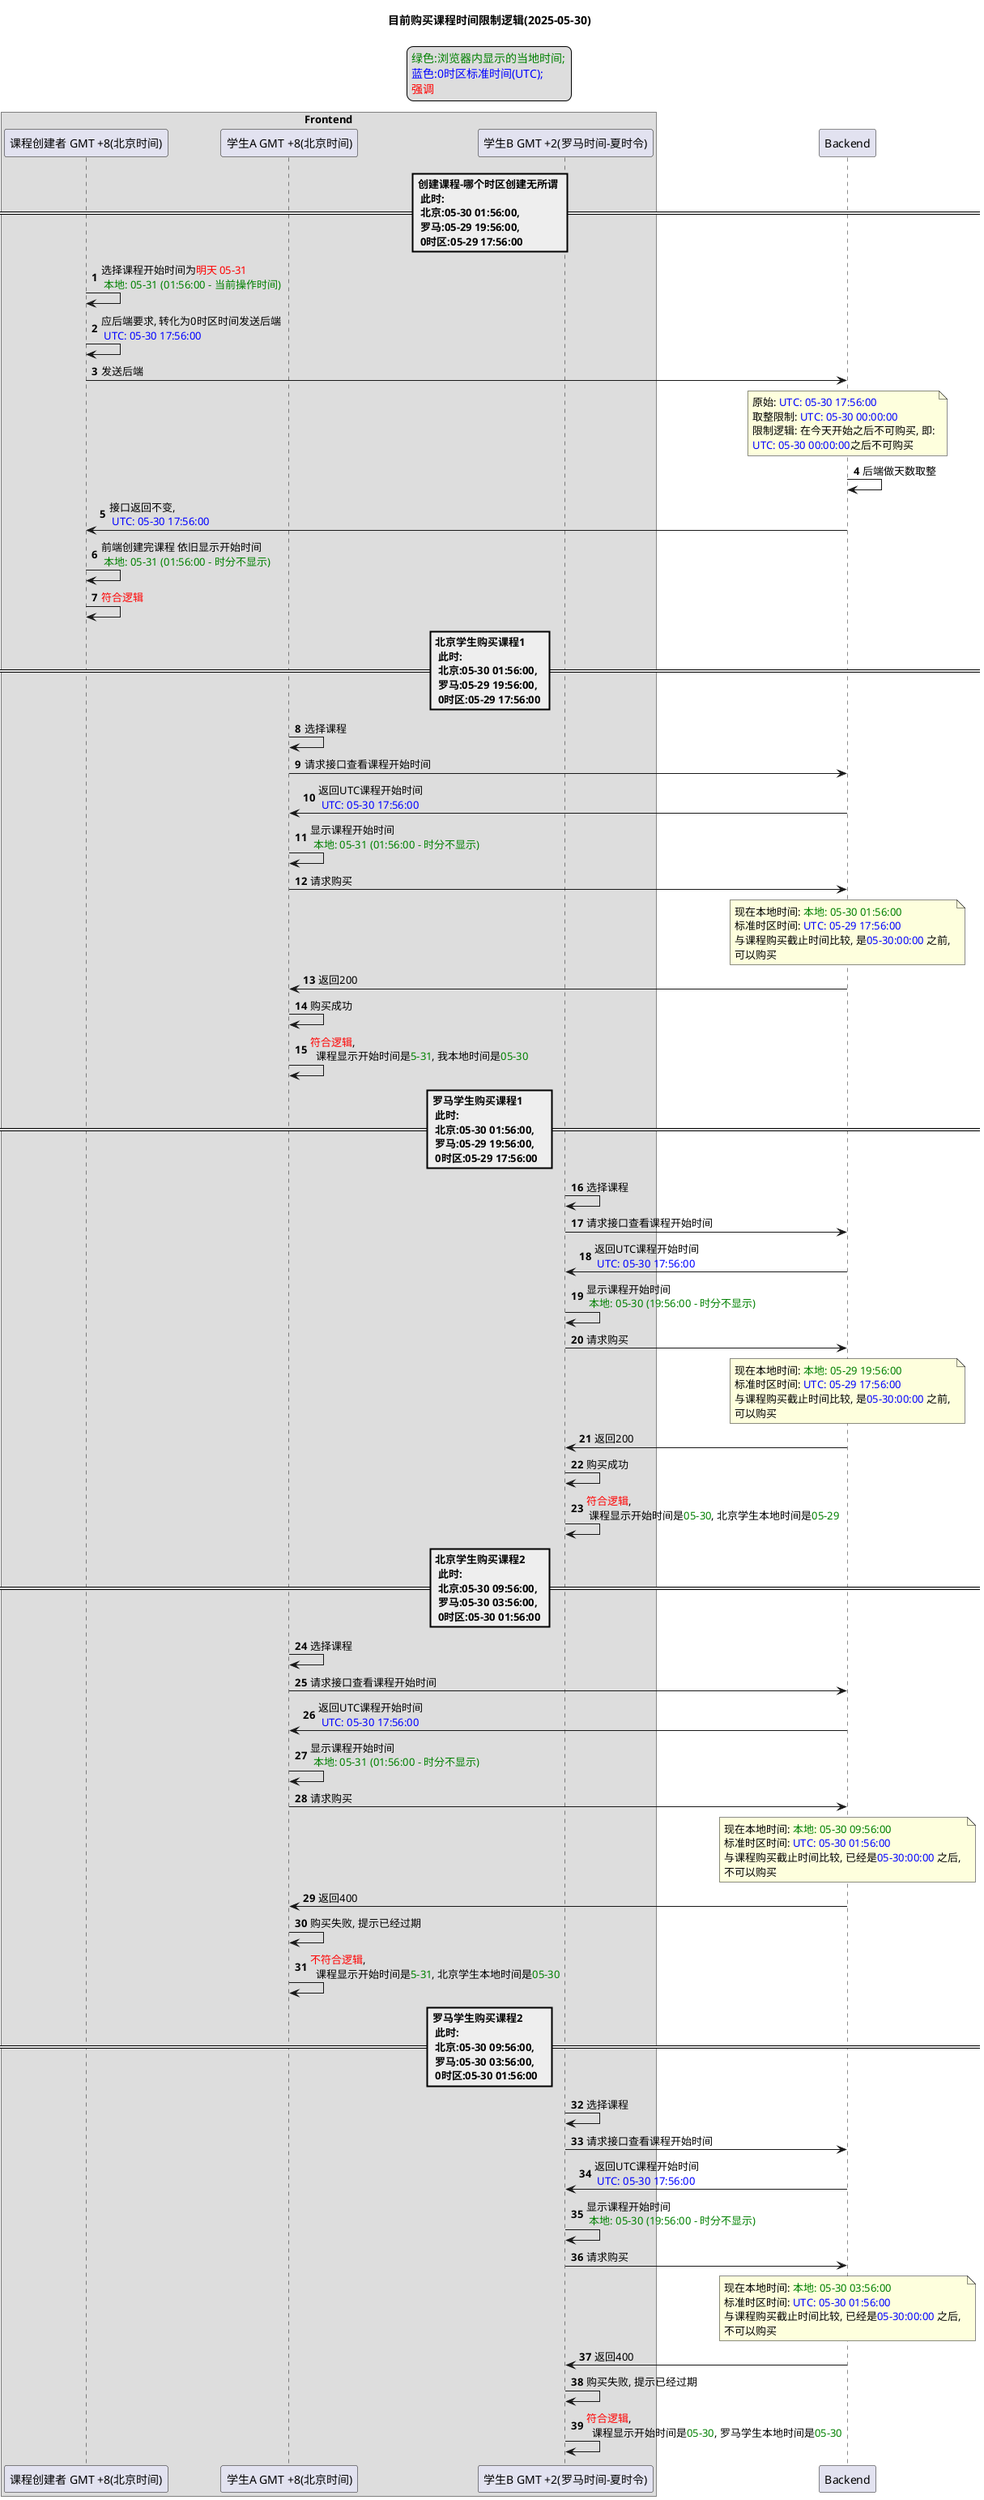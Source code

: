 @startuml
title "目前购买课程时间限制逻辑(2025-05-30)"
legend top
  <color green>绿色:浏览器内显示的当地时间; </color>
  <color blue>蓝色:0时区标准时间(UTC); </color>
  <color red>强调 </color>
end legend

box Frontend
participant "课程创建者 GMT +8(北京时间)" as Seller
participant "学生A GMT +8(北京时间)" as Buyer1
participant "学生B GMT +2(罗马时间-夏时令)" as Buyer2
' participant "学生C GMT +0(0时区)" as Buyer3
' participant "学生C GMT -7(洛杉矶时间) \n 05-29 20:15:00" as Buyer3
end box

participant Backend

== 创建课程-哪个时区创建无所谓 \n 此时: \n 北京:05-30 01:56:00, \n 罗马:05-29 19:56:00, \n 0时区:05-29 17:56:00 ==
autonumber
Seller -> Seller: 选择课程开始时间为<color red>明天 05-31</color> \n <color green>本地: 05-31 (01:56:00 - 当前操作时间)</color>
Seller -> Seller: 应后端要求, 转化为0时区时间发送后端 \n <color blue>UTC: 05-30 17:56:00</color>
Seller -> Backend: 发送后端
note over Backend
  原始: <color blue>UTC: 05-30 17:56:00</color>
  取整限制: <color blue>UTC: 05-30 00:00:00</color>
  限制逻辑: 在今天开始之后不可购买, 即:
  <color blue>UTC: 05-30 00:00:00</color>之后不可购买
end note
Backend -> Backend: 后端做天数取整
Backend -> Seller: 接口返回不变, \n <color blue>UTC: 05-30 17:56:00</color>
Seller -> Seller: 前端创建完课程 依旧显示开始时间 \n <color green>本地: 05-31 (01:56:00 - 时分不显示)</color>
Seller -> Seller: <color red>符合逻辑</color>

== 北京学生购买课程1 \n 此时: \n 北京:05-30 01:56:00, \n 罗马:05-29 19:56:00, \n 0时区:05-29 17:56:00 ==
Buyer1 -> Buyer1: 选择课程
Buyer1 -> Backend: 请求接口查看课程开始时间
Backend -> Buyer1: 返回UTC课程开始时间 \n <color blue>UTC: 05-30 17:56:00</color>
Buyer1 -> Buyer1: 显示课程开始时间 \n <color green>本地: 05-31 (01:56:00 - 时分不显示)</color>
Buyer1 -> Backend: 请求购买
note over Backend
  现在本地时间: <color green>本地: 05-30 01:56:00 </color>
  标准时区时间: <color blue>UTC: 05-29 17:56:00 </color>
  与课程购买截止时间比较, 是<color blue>05-30:00:00</color> 之前, 
  可以购买
end note
Backend -> Buyer1: 返回200
Buyer1 -> Buyer1: 购买成功
Buyer1 -> Buyer1: <color red>符合逻辑</color>,\n  课程显示开始时间是<color green>5-31</color>, 我本地时间是<color green>05-30</color>

== 罗马学生购买课程1 \n 此时: \n 北京:05-30 01:56:00, \n 罗马:05-29 19:56:00, \n 0时区:05-29 17:56:00   ==
Buyer2 -> Buyer2: 选择课程
Buyer2 -> Backend: 请求接口查看课程开始时间
Backend -> Buyer2: 返回UTC课程开始时间 \n <color blue>UTC: 05-30 17:56:00</color>
Buyer2 -> Buyer2: 显示课程开始时间 \n <color green>本地: 05-30 (19:56:00 - 时分不显示)</color>
Buyer2 -> Backend: 请求购买
note over Backend
  现在本地时间: <color green>本地: 05-29 19:56:00</color>
  标准时区时间: <color blue>UTC: 05-29 17:56:00 </color>
  与课程购买截止时间比较, 是<color blue>05-30:00:00</color> 之前, 
  可以购买
end note
Backend -> Buyer2: 返回200
Buyer2 -> Buyer2: 购买成功
Buyer2 -> Buyer2: <color red>符合逻辑</color>,\n 课程显示开始时间是<color green>05-30</color>, 北京学生本地时间是<color green>05-29</color>


== 北京学生购买课程2 \n 此时: \n 北京:05-30 09:56:00, \n 罗马:05-30 03:56:00, \n 0时区:05-30 01:56:00 ==
Buyer1 -> Buyer1: 选择课程
Buyer1 -> Backend: 请求接口查看课程开始时间
Backend -> Buyer1: 返回UTC课程开始时间 \n <color blue>UTC: 05-30 17:56:00</color>
Buyer1 -> Buyer1: 显示课程开始时间 \n <color green>本地: 05-31 (01:56:00 - 时分不显示)</color>
Buyer1 -> Backend: 请求购买
note over Backend
  现在本地时间: <color green>本地: 05-30 09:56:00 </color>
  标准时区时间: <color blue>UTC: 05-30 01:56:00 </color>
  与课程购买截止时间比较, 已经是<color blue>05-30:00:00</color> 之后, 
  不可以购买
end note
Backend -> Buyer1: 返回400
Buyer1 -> Buyer1: 购买失败, 提示已经过期
Buyer1 -> Buyer1: <color red>不符合逻辑</color>,\n  课程显示开始时间是<color green>5-31</color>, 北京学生本地时间是<color green>05-30</color>

== 罗马学生购买课程2 \n 此时: \n 北京:05-30 09:56:00, \n 罗马:05-30 03:56:00, \n 0时区:05-30 01:56:00   ==
Buyer2 -> Buyer2: 选择课程
Buyer2 -> Backend: 请求接口查看课程开始时间
Backend -> Buyer2: 返回UTC课程开始时间 \n <color blue>UTC: 05-30 17:56:00</color>
Buyer2 -> Buyer2: 显示课程开始时间 \n <color green>本地: 05-30 (19:56:00 - 时分不显示)</color>
Buyer2 -> Backend: 请求购买
note over Backend
  现在本地时间: <color green>本地: 05-30 03:56:00</color>
  标准时区时间: <color blue>UTC: 05-30 01:56:00 </color>
  与课程购买截止时间比较, 已经是<color blue>05-30:00:00</color> 之后, 
  不可以购买
end note
Backend -> Buyer2: 返回400
Buyer2 -> Buyer2: 购买失败, 提示已经过期
Buyer2 -> Buyer2: <color red>符合逻辑</color>,\n  课程显示开始时间是<color green>05-30</color>, 罗马学生本地时间是<color green>05-30</color>

@enduml